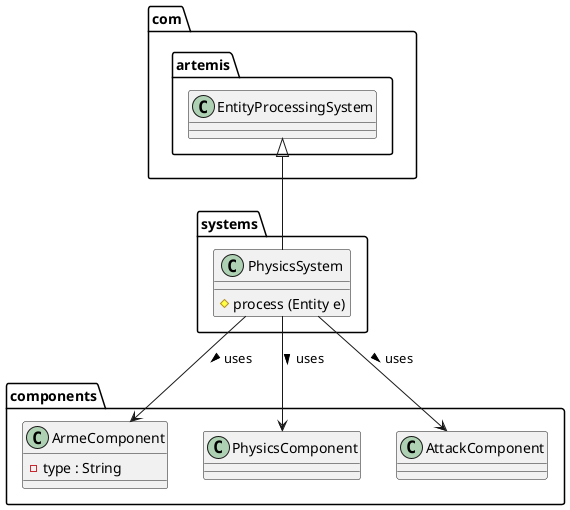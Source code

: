 @startuml
'https://plantuml.com/class-diagram

package components {
    class ArmeComponent {

        - type : String

    }
    class PhysicsComponent {

    }
        class AttackComponent {

        }
}


package systems {

    class PhysicsSystem{
        # process (Entity e)
    }


}

package com.artemis {
    class EntityProcessingSystem
}

PhysicsSystem --> ArmeComponent : "uses >"
PhysicsSystem --> AttackComponent : "uses >"
PhysicsSystem --> PhysicsComponent : "uses >"
PhysicsSystem -up-|> EntityProcessingSystem

@enduml
